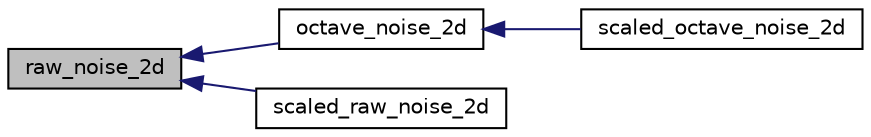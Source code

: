 digraph "raw_noise_2d"
{
  edge [fontname="Helvetica",fontsize="10",labelfontname="Helvetica",labelfontsize="10"];
  node [fontname="Helvetica",fontsize="10",shape=record];
  rankdir="LR";
  Node1 [label="raw_noise_2d",height=0.2,width=0.4,color="black", fillcolor="grey75", style="filled" fontcolor="black"];
  Node1 -> Node2 [dir="back",color="midnightblue",fontsize="10",style="solid",fontname="Helvetica"];
  Node2 [label="octave_noise_2d",height=0.2,width=0.4,color="black", fillcolor="white", style="filled",URL="$_examples_2_planet_2simplexnoise_8h.html#a3519f92e78a01b2b0c2c05c0e98b79b3"];
  Node2 -> Node3 [dir="back",color="midnightblue",fontsize="10",style="solid",fontname="Helvetica"];
  Node3 [label="scaled_octave_noise_2d",height=0.2,width=0.4,color="black", fillcolor="white", style="filled",URL="$_examples_2_planet_2simplexnoise_8h.html#a2e321d59bb682a49d5d99517fcff8e3a"];
  Node1 -> Node4 [dir="back",color="midnightblue",fontsize="10",style="solid",fontname="Helvetica"];
  Node4 [label="scaled_raw_noise_2d",height=0.2,width=0.4,color="black", fillcolor="white", style="filled",URL="$_examples_2_planet_2simplexnoise_8h.html#a5bdeab8536ee4a2c710075290274b54e"];
}
